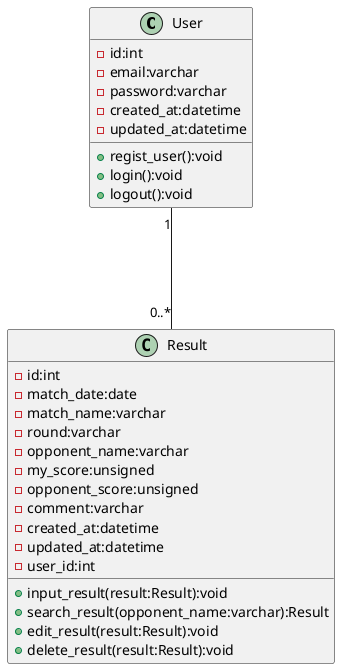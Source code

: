 @startuml

class User {
    - id:int
    - email:varchar
    - password:varchar
    - created_at:datetime
    - updated_at:datetime

    + regist_user():void
    + login():void
    + logout():void
}


class Result {
    - id:int
    - match_date:date
    - match_name:varchar
    - round:varchar
    - opponent_name:varchar
    - my_score:unsigned
    - opponent_score:unsigned
    - comment:varchar
    - created_at:datetime
    - updated_at:datetime
    - user_id:int

    + input_result(result:Result):void
    + search_result(opponent_name:varchar):Result
    + edit_result(result:Result):void
    + delete_result(result:Result):void
}

User "1" --- "0..*" Result

@enduml